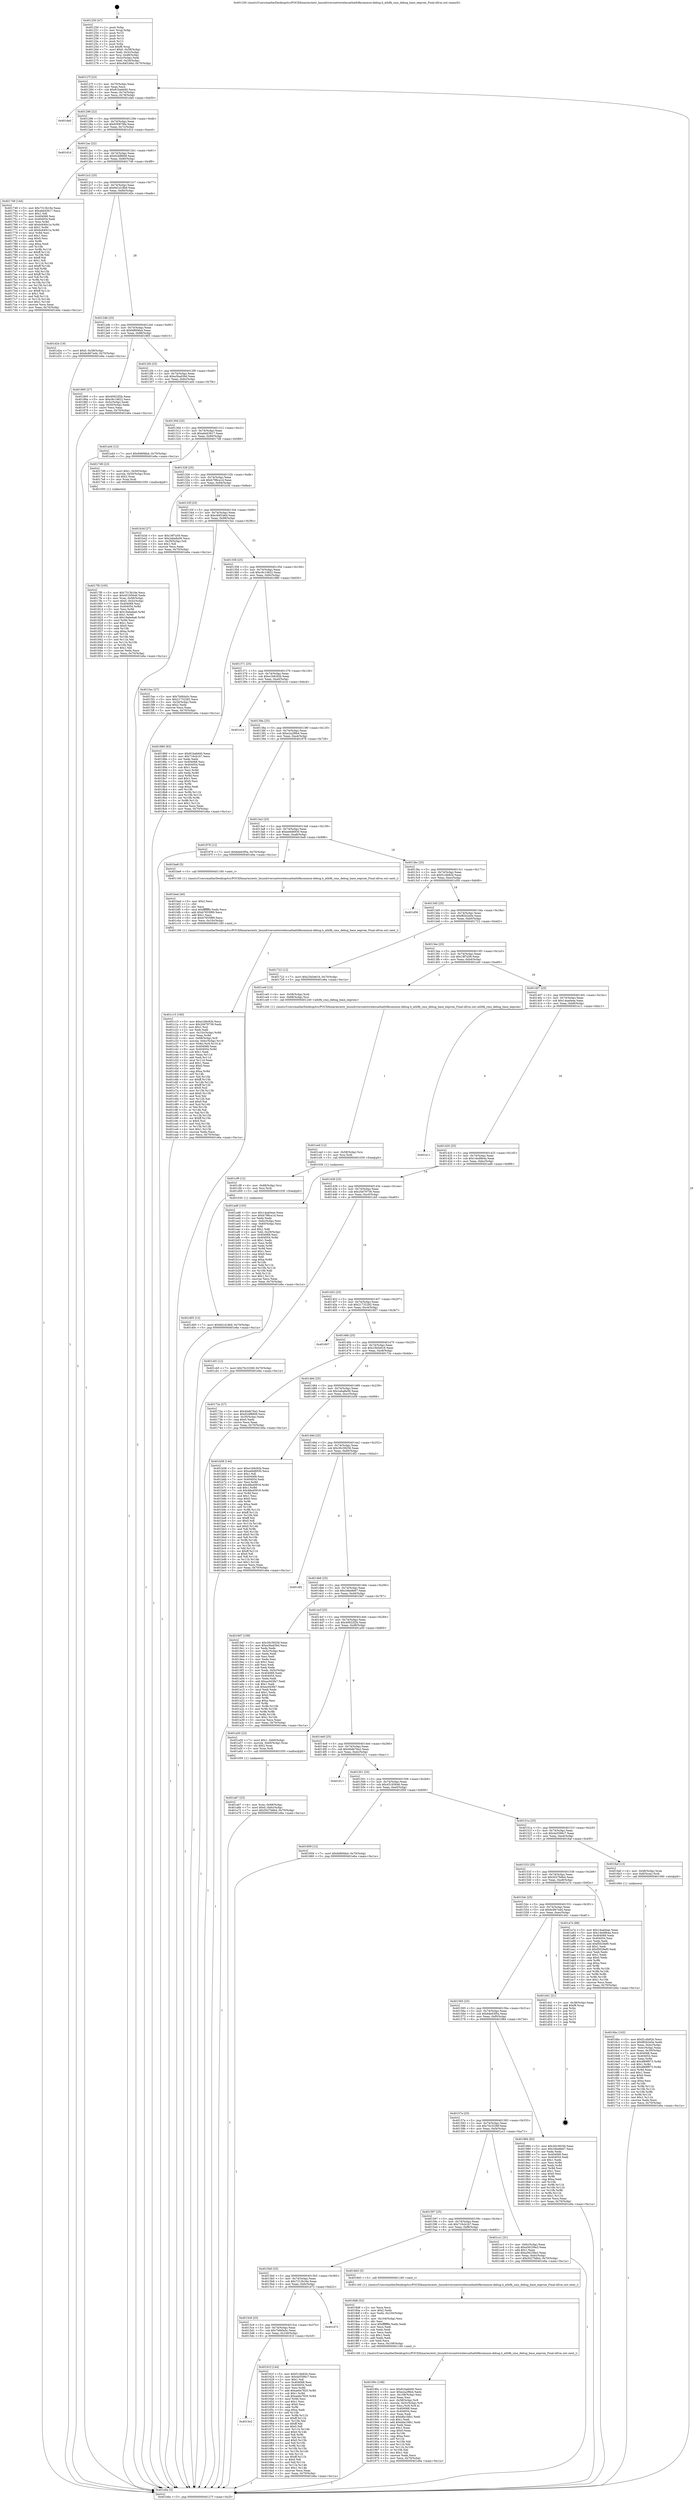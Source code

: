 digraph "0x401250" {
  label = "0x401250 (/mnt/c/Users/mathe/Desktop/tcc/POCII/binaries/extr_linuxdriversnetwirelessathath9kcommon-debug.h_ath9k_cmn_debug_base_eeprom_Final-ollvm.out::main(0))"
  labelloc = "t"
  node[shape=record]

  Entry [label="",width=0.3,height=0.3,shape=circle,fillcolor=black,style=filled]
  "0x40127f" [label="{
     0x40127f [23]\l
     | [instrs]\l
     &nbsp;&nbsp;0x40127f \<+3\>: mov -0x70(%rbp),%eax\l
     &nbsp;&nbsp;0x401282 \<+2\>: mov %eax,%ecx\l
     &nbsp;&nbsp;0x401284 \<+6\>: sub $0x81ba6d40,%ecx\l
     &nbsp;&nbsp;0x40128a \<+3\>: mov %eax,-0x74(%rbp)\l
     &nbsp;&nbsp;0x40128d \<+3\>: mov %ecx,-0x78(%rbp)\l
     &nbsp;&nbsp;0x401290 \<+6\>: je 0000000000401da0 \<main+0xb50\>\l
  }"]
  "0x401da0" [label="{
     0x401da0\l
  }", style=dashed]
  "0x401296" [label="{
     0x401296 [22]\l
     | [instrs]\l
     &nbsp;&nbsp;0x401296 \<+5\>: jmp 000000000040129b \<main+0x4b\>\l
     &nbsp;&nbsp;0x40129b \<+3\>: mov -0x74(%rbp),%eax\l
     &nbsp;&nbsp;0x40129e \<+5\>: sub $0x830876fe,%eax\l
     &nbsp;&nbsp;0x4012a3 \<+3\>: mov %eax,-0x7c(%rbp)\l
     &nbsp;&nbsp;0x4012a6 \<+6\>: je 0000000000401d1d \<main+0xacd\>\l
  }"]
  Exit [label="",width=0.3,height=0.3,shape=circle,fillcolor=black,style=filled,peripheries=2]
  "0x401d1d" [label="{
     0x401d1d\l
  }", style=dashed]
  "0x4012ac" [label="{
     0x4012ac [22]\l
     | [instrs]\l
     &nbsp;&nbsp;0x4012ac \<+5\>: jmp 00000000004012b1 \<main+0x61\>\l
     &nbsp;&nbsp;0x4012b1 \<+3\>: mov -0x74(%rbp),%eax\l
     &nbsp;&nbsp;0x4012b4 \<+5\>: sub $0x924f8808,%eax\l
     &nbsp;&nbsp;0x4012b9 \<+3\>: mov %eax,-0x80(%rbp)\l
     &nbsp;&nbsp;0x4012bc \<+6\>: je 0000000000401749 \<main+0x4f9\>\l
  }"]
  "0x401d05" [label="{
     0x401d05 [12]\l
     | [instrs]\l
     &nbsp;&nbsp;0x401d05 \<+7\>: movl $0x9d1d18b9,-0x70(%rbp)\l
     &nbsp;&nbsp;0x401d0c \<+5\>: jmp 0000000000401e6a \<main+0xc1a\>\l
  }"]
  "0x401749" [label="{
     0x401749 [144]\l
     | [instrs]\l
     &nbsp;&nbsp;0x401749 \<+5\>: mov $0x7313b16e,%eax\l
     &nbsp;&nbsp;0x40174e \<+5\>: mov $0xabd43617,%ecx\l
     &nbsp;&nbsp;0x401753 \<+2\>: mov $0x1,%dl\l
     &nbsp;&nbsp;0x401755 \<+7\>: mov 0x404068,%esi\l
     &nbsp;&nbsp;0x40175c \<+7\>: mov 0x404054,%edi\l
     &nbsp;&nbsp;0x401763 \<+3\>: mov %esi,%r8d\l
     &nbsp;&nbsp;0x401766 \<+7\>: add $0xbc640c1a,%r8d\l
     &nbsp;&nbsp;0x40176d \<+4\>: sub $0x1,%r8d\l
     &nbsp;&nbsp;0x401771 \<+7\>: sub $0xbc640c1a,%r8d\l
     &nbsp;&nbsp;0x401778 \<+4\>: imul %r8d,%esi\l
     &nbsp;&nbsp;0x40177c \<+3\>: and $0x1,%esi\l
     &nbsp;&nbsp;0x40177f \<+3\>: cmp $0x0,%esi\l
     &nbsp;&nbsp;0x401782 \<+4\>: sete %r9b\l
     &nbsp;&nbsp;0x401786 \<+3\>: cmp $0xa,%edi\l
     &nbsp;&nbsp;0x401789 \<+4\>: setl %r10b\l
     &nbsp;&nbsp;0x40178d \<+3\>: mov %r9b,%r11b\l
     &nbsp;&nbsp;0x401790 \<+4\>: xor $0xff,%r11b\l
     &nbsp;&nbsp;0x401794 \<+3\>: mov %r10b,%bl\l
     &nbsp;&nbsp;0x401797 \<+3\>: xor $0xff,%bl\l
     &nbsp;&nbsp;0x40179a \<+3\>: xor $0x1,%dl\l
     &nbsp;&nbsp;0x40179d \<+3\>: mov %r11b,%r14b\l
     &nbsp;&nbsp;0x4017a0 \<+4\>: and $0xff,%r14b\l
     &nbsp;&nbsp;0x4017a4 \<+3\>: and %dl,%r9b\l
     &nbsp;&nbsp;0x4017a7 \<+3\>: mov %bl,%r15b\l
     &nbsp;&nbsp;0x4017aa \<+4\>: and $0xff,%r15b\l
     &nbsp;&nbsp;0x4017ae \<+3\>: and %dl,%r10b\l
     &nbsp;&nbsp;0x4017b1 \<+3\>: or %r9b,%r14b\l
     &nbsp;&nbsp;0x4017b4 \<+3\>: or %r10b,%r15b\l
     &nbsp;&nbsp;0x4017b7 \<+3\>: xor %r15b,%r14b\l
     &nbsp;&nbsp;0x4017ba \<+3\>: or %bl,%r11b\l
     &nbsp;&nbsp;0x4017bd \<+4\>: xor $0xff,%r11b\l
     &nbsp;&nbsp;0x4017c1 \<+3\>: or $0x1,%dl\l
     &nbsp;&nbsp;0x4017c4 \<+3\>: and %dl,%r11b\l
     &nbsp;&nbsp;0x4017c7 \<+3\>: or %r11b,%r14b\l
     &nbsp;&nbsp;0x4017ca \<+4\>: test $0x1,%r14b\l
     &nbsp;&nbsp;0x4017ce \<+3\>: cmovne %ecx,%eax\l
     &nbsp;&nbsp;0x4017d1 \<+3\>: mov %eax,-0x70(%rbp)\l
     &nbsp;&nbsp;0x4017d4 \<+5\>: jmp 0000000000401e6a \<main+0xc1a\>\l
  }"]
  "0x4012c2" [label="{
     0x4012c2 [25]\l
     | [instrs]\l
     &nbsp;&nbsp;0x4012c2 \<+5\>: jmp 00000000004012c7 \<main+0x77\>\l
     &nbsp;&nbsp;0x4012c7 \<+3\>: mov -0x74(%rbp),%eax\l
     &nbsp;&nbsp;0x4012ca \<+5\>: sub $0x9d1d18b9,%eax\l
     &nbsp;&nbsp;0x4012cf \<+6\>: mov %eax,-0x84(%rbp)\l
     &nbsp;&nbsp;0x4012d5 \<+6\>: je 0000000000401d2e \<main+0xade\>\l
  }"]
  "0x401cf9" [label="{
     0x401cf9 [12]\l
     | [instrs]\l
     &nbsp;&nbsp;0x401cf9 \<+4\>: mov -0x68(%rbp),%rsi\l
     &nbsp;&nbsp;0x401cfd \<+3\>: mov %rsi,%rdi\l
     &nbsp;&nbsp;0x401d00 \<+5\>: call 0000000000401030 \<free@plt\>\l
     | [calls]\l
     &nbsp;&nbsp;0x401030 \{1\} (unknown)\l
  }"]
  "0x401d2e" [label="{
     0x401d2e [19]\l
     | [instrs]\l
     &nbsp;&nbsp;0x401d2e \<+7\>: movl $0x0,-0x38(%rbp)\l
     &nbsp;&nbsp;0x401d35 \<+7\>: movl $0x6c867ed4,-0x70(%rbp)\l
     &nbsp;&nbsp;0x401d3c \<+5\>: jmp 0000000000401e6a \<main+0xc1a\>\l
  }"]
  "0x4012db" [label="{
     0x4012db [25]\l
     | [instrs]\l
     &nbsp;&nbsp;0x4012db \<+5\>: jmp 00000000004012e0 \<main+0x90\>\l
     &nbsp;&nbsp;0x4012e0 \<+3\>: mov -0x74(%rbp),%eax\l
     &nbsp;&nbsp;0x4012e3 \<+5\>: sub $0x9d6f4fa4,%eax\l
     &nbsp;&nbsp;0x4012e8 \<+6\>: mov %eax,-0x88(%rbp)\l
     &nbsp;&nbsp;0x4012ee \<+6\>: je 0000000000401865 \<main+0x615\>\l
  }"]
  "0x401ced" [label="{
     0x401ced [12]\l
     | [instrs]\l
     &nbsp;&nbsp;0x401ced \<+4\>: mov -0x58(%rbp),%rsi\l
     &nbsp;&nbsp;0x401cf1 \<+3\>: mov %rsi,%rdi\l
     &nbsp;&nbsp;0x401cf4 \<+5\>: call 0000000000401030 \<free@plt\>\l
     | [calls]\l
     &nbsp;&nbsp;0x401030 \{1\} (unknown)\l
  }"]
  "0x401865" [label="{
     0x401865 [27]\l
     | [instrs]\l
     &nbsp;&nbsp;0x401865 \<+5\>: mov $0x40922f2b,%eax\l
     &nbsp;&nbsp;0x40186a \<+5\>: mov $0xc9c14822,%ecx\l
     &nbsp;&nbsp;0x40186f \<+3\>: mov -0x5c(%rbp),%edx\l
     &nbsp;&nbsp;0x401872 \<+3\>: cmp -0x50(%rbp),%edx\l
     &nbsp;&nbsp;0x401875 \<+3\>: cmovl %ecx,%eax\l
     &nbsp;&nbsp;0x401878 \<+3\>: mov %eax,-0x70(%rbp)\l
     &nbsp;&nbsp;0x40187b \<+5\>: jmp 0000000000401e6a \<main+0xc1a\>\l
  }"]
  "0x4012f4" [label="{
     0x4012f4 [25]\l
     | [instrs]\l
     &nbsp;&nbsp;0x4012f4 \<+5\>: jmp 00000000004012f9 \<main+0xa9\>\l
     &nbsp;&nbsp;0x4012f9 \<+3\>: mov -0x74(%rbp),%eax\l
     &nbsp;&nbsp;0x4012fc \<+5\>: sub $0xa3bad36d,%eax\l
     &nbsp;&nbsp;0x401301 \<+6\>: mov %eax,-0x8c(%rbp)\l
     &nbsp;&nbsp;0x401307 \<+6\>: je 0000000000401a44 \<main+0x7f4\>\l
  }"]
  "0x401c15" [label="{
     0x401c15 [160]\l
     | [instrs]\l
     &nbsp;&nbsp;0x401c15 \<+5\>: mov $0xe1b9c92b,%ecx\l
     &nbsp;&nbsp;0x401c1a \<+5\>: mov $0x20d79736,%edx\l
     &nbsp;&nbsp;0x401c1f \<+3\>: mov $0x1,%sil\l
     &nbsp;&nbsp;0x401c22 \<+2\>: xor %edi,%edi\l
     &nbsp;&nbsp;0x401c24 \<+7\>: mov -0x10c(%rbp),%r8d\l
     &nbsp;&nbsp;0x401c2b \<+4\>: imul %eax,%r8d\l
     &nbsp;&nbsp;0x401c2f \<+4\>: mov -0x68(%rbp),%r9\l
     &nbsp;&nbsp;0x401c33 \<+4\>: movslq -0x6c(%rbp),%r10\l
     &nbsp;&nbsp;0x401c37 \<+4\>: mov %r8d,(%r9,%r10,4)\l
     &nbsp;&nbsp;0x401c3b \<+7\>: mov 0x404068,%eax\l
     &nbsp;&nbsp;0x401c42 \<+8\>: mov 0x404054,%r8d\l
     &nbsp;&nbsp;0x401c4a \<+3\>: sub $0x1,%edi\l
     &nbsp;&nbsp;0x401c4d \<+3\>: mov %eax,%r11d\l
     &nbsp;&nbsp;0x401c50 \<+3\>: add %edi,%r11d\l
     &nbsp;&nbsp;0x401c53 \<+4\>: imul %r11d,%eax\l
     &nbsp;&nbsp;0x401c57 \<+3\>: and $0x1,%eax\l
     &nbsp;&nbsp;0x401c5a \<+3\>: cmp $0x0,%eax\l
     &nbsp;&nbsp;0x401c5d \<+3\>: sete %bl\l
     &nbsp;&nbsp;0x401c60 \<+4\>: cmp $0xa,%r8d\l
     &nbsp;&nbsp;0x401c64 \<+4\>: setl %r14b\l
     &nbsp;&nbsp;0x401c68 \<+3\>: mov %bl,%r15b\l
     &nbsp;&nbsp;0x401c6b \<+4\>: xor $0xff,%r15b\l
     &nbsp;&nbsp;0x401c6f \<+3\>: mov %r14b,%r12b\l
     &nbsp;&nbsp;0x401c72 \<+4\>: xor $0xff,%r12b\l
     &nbsp;&nbsp;0x401c76 \<+4\>: xor $0x0,%sil\l
     &nbsp;&nbsp;0x401c7a \<+3\>: mov %r15b,%r13b\l
     &nbsp;&nbsp;0x401c7d \<+4\>: and $0x0,%r13b\l
     &nbsp;&nbsp;0x401c81 \<+3\>: and %sil,%bl\l
     &nbsp;&nbsp;0x401c84 \<+3\>: mov %r12b,%al\l
     &nbsp;&nbsp;0x401c87 \<+2\>: and $0x0,%al\l
     &nbsp;&nbsp;0x401c89 \<+3\>: and %sil,%r14b\l
     &nbsp;&nbsp;0x401c8c \<+3\>: or %bl,%r13b\l
     &nbsp;&nbsp;0x401c8f \<+3\>: or %r14b,%al\l
     &nbsp;&nbsp;0x401c92 \<+3\>: xor %al,%r13b\l
     &nbsp;&nbsp;0x401c95 \<+3\>: or %r12b,%r15b\l
     &nbsp;&nbsp;0x401c98 \<+4\>: xor $0xff,%r15b\l
     &nbsp;&nbsp;0x401c9c \<+4\>: or $0x0,%sil\l
     &nbsp;&nbsp;0x401ca0 \<+3\>: and %sil,%r15b\l
     &nbsp;&nbsp;0x401ca3 \<+3\>: or %r15b,%r13b\l
     &nbsp;&nbsp;0x401ca6 \<+4\>: test $0x1,%r13b\l
     &nbsp;&nbsp;0x401caa \<+3\>: cmovne %edx,%ecx\l
     &nbsp;&nbsp;0x401cad \<+3\>: mov %ecx,-0x70(%rbp)\l
     &nbsp;&nbsp;0x401cb0 \<+5\>: jmp 0000000000401e6a \<main+0xc1a\>\l
  }"]
  "0x401a44" [label="{
     0x401a44 [12]\l
     | [instrs]\l
     &nbsp;&nbsp;0x401a44 \<+7\>: movl $0x9d6f4fa4,-0x70(%rbp)\l
     &nbsp;&nbsp;0x401a4b \<+5\>: jmp 0000000000401e6a \<main+0xc1a\>\l
  }"]
  "0x40130d" [label="{
     0x40130d [25]\l
     | [instrs]\l
     &nbsp;&nbsp;0x40130d \<+5\>: jmp 0000000000401312 \<main+0xc2\>\l
     &nbsp;&nbsp;0x401312 \<+3\>: mov -0x74(%rbp),%eax\l
     &nbsp;&nbsp;0x401315 \<+5\>: sub $0xabd43617,%eax\l
     &nbsp;&nbsp;0x40131a \<+6\>: mov %eax,-0x90(%rbp)\l
     &nbsp;&nbsp;0x401320 \<+6\>: je 00000000004017d9 \<main+0x589\>\l
  }"]
  "0x401bed" [label="{
     0x401bed [40]\l
     | [instrs]\l
     &nbsp;&nbsp;0x401bed \<+5\>: mov $0x2,%ecx\l
     &nbsp;&nbsp;0x401bf2 \<+1\>: cltd\l
     &nbsp;&nbsp;0x401bf3 \<+2\>: idiv %ecx\l
     &nbsp;&nbsp;0x401bf5 \<+6\>: imul $0xfffffffe,%edx,%ecx\l
     &nbsp;&nbsp;0x401bfb \<+6\>: add $0xb7655f89,%ecx\l
     &nbsp;&nbsp;0x401c01 \<+3\>: add $0x1,%ecx\l
     &nbsp;&nbsp;0x401c04 \<+6\>: sub $0xb7655f89,%ecx\l
     &nbsp;&nbsp;0x401c0a \<+6\>: mov %ecx,-0x10c(%rbp)\l
     &nbsp;&nbsp;0x401c10 \<+5\>: call 0000000000401160 \<next_i\>\l
     | [calls]\l
     &nbsp;&nbsp;0x401160 \{1\} (/mnt/c/Users/mathe/Desktop/tcc/POCII/binaries/extr_linuxdriversnetwirelessathath9kcommon-debug.h_ath9k_cmn_debug_base_eeprom_Final-ollvm.out::next_i)\l
  }"]
  "0x4017d9" [label="{
     0x4017d9 [23]\l
     | [instrs]\l
     &nbsp;&nbsp;0x4017d9 \<+7\>: movl $0x1,-0x50(%rbp)\l
     &nbsp;&nbsp;0x4017e0 \<+4\>: movslq -0x50(%rbp),%rax\l
     &nbsp;&nbsp;0x4017e4 \<+4\>: shl $0x2,%rax\l
     &nbsp;&nbsp;0x4017e8 \<+3\>: mov %rax,%rdi\l
     &nbsp;&nbsp;0x4017eb \<+5\>: call 0000000000401050 \<malloc@plt\>\l
     | [calls]\l
     &nbsp;&nbsp;0x401050 \{1\} (unknown)\l
  }"]
  "0x401326" [label="{
     0x401326 [25]\l
     | [instrs]\l
     &nbsp;&nbsp;0x401326 \<+5\>: jmp 000000000040132b \<main+0xdb\>\l
     &nbsp;&nbsp;0x40132b \<+3\>: mov -0x74(%rbp),%eax\l
     &nbsp;&nbsp;0x40132e \<+5\>: sub $0xb798ca1d,%eax\l
     &nbsp;&nbsp;0x401333 \<+6\>: mov %eax,-0x94(%rbp)\l
     &nbsp;&nbsp;0x401339 \<+6\>: je 0000000000401b3d \<main+0x8ed\>\l
  }"]
  "0x401a67" [label="{
     0x401a67 [23]\l
     | [instrs]\l
     &nbsp;&nbsp;0x401a67 \<+4\>: mov %rax,-0x68(%rbp)\l
     &nbsp;&nbsp;0x401a6b \<+7\>: movl $0x0,-0x6c(%rbp)\l
     &nbsp;&nbsp;0x401a72 \<+7\>: movl $0x5027b6b4,-0x70(%rbp)\l
     &nbsp;&nbsp;0x401a79 \<+5\>: jmp 0000000000401e6a \<main+0xc1a\>\l
  }"]
  "0x401b3d" [label="{
     0x401b3d [27]\l
     | [instrs]\l
     &nbsp;&nbsp;0x401b3d \<+5\>: mov $0x18f7a59,%eax\l
     &nbsp;&nbsp;0x401b42 \<+5\>: mov $0x2aba8a56,%ecx\l
     &nbsp;&nbsp;0x401b47 \<+3\>: mov -0x29(%rbp),%dl\l
     &nbsp;&nbsp;0x401b4a \<+3\>: test $0x1,%dl\l
     &nbsp;&nbsp;0x401b4d \<+3\>: cmovne %ecx,%eax\l
     &nbsp;&nbsp;0x401b50 \<+3\>: mov %eax,-0x70(%rbp)\l
     &nbsp;&nbsp;0x401b53 \<+5\>: jmp 0000000000401e6a \<main+0xc1a\>\l
  }"]
  "0x40133f" [label="{
     0x40133f [25]\l
     | [instrs]\l
     &nbsp;&nbsp;0x40133f \<+5\>: jmp 0000000000401344 \<main+0xf4\>\l
     &nbsp;&nbsp;0x401344 \<+3\>: mov -0x74(%rbp),%eax\l
     &nbsp;&nbsp;0x401347 \<+5\>: sub $0xc84f1b6d,%eax\l
     &nbsp;&nbsp;0x40134c \<+6\>: mov %eax,-0x98(%rbp)\l
     &nbsp;&nbsp;0x401352 \<+6\>: je 00000000004015ec \<main+0x39c\>\l
  }"]
  "0x40190c" [label="{
     0x40190c [108]\l
     | [instrs]\l
     &nbsp;&nbsp;0x40190c \<+5\>: mov $0x81ba6d40,%ecx\l
     &nbsp;&nbsp;0x401911 \<+5\>: mov $0xe2a2f6b4,%edx\l
     &nbsp;&nbsp;0x401916 \<+6\>: mov -0x108(%rbp),%esi\l
     &nbsp;&nbsp;0x40191c \<+3\>: imul %eax,%esi\l
     &nbsp;&nbsp;0x40191f \<+4\>: mov -0x58(%rbp),%r8\l
     &nbsp;&nbsp;0x401923 \<+4\>: movslq -0x5c(%rbp),%r9\l
     &nbsp;&nbsp;0x401927 \<+4\>: mov %esi,(%r8,%r9,4)\l
     &nbsp;&nbsp;0x40192b \<+7\>: mov 0x404068,%eax\l
     &nbsp;&nbsp;0x401932 \<+7\>: mov 0x404054,%esi\l
     &nbsp;&nbsp;0x401939 \<+2\>: mov %eax,%edi\l
     &nbsp;&nbsp;0x40193b \<+6\>: sub $0xb8a1fdb1,%edi\l
     &nbsp;&nbsp;0x401941 \<+3\>: sub $0x1,%edi\l
     &nbsp;&nbsp;0x401944 \<+6\>: add $0xb8a1fdb1,%edi\l
     &nbsp;&nbsp;0x40194a \<+3\>: imul %edi,%eax\l
     &nbsp;&nbsp;0x40194d \<+3\>: and $0x1,%eax\l
     &nbsp;&nbsp;0x401950 \<+3\>: cmp $0x0,%eax\l
     &nbsp;&nbsp;0x401953 \<+4\>: sete %r10b\l
     &nbsp;&nbsp;0x401957 \<+3\>: cmp $0xa,%esi\l
     &nbsp;&nbsp;0x40195a \<+4\>: setl %r11b\l
     &nbsp;&nbsp;0x40195e \<+3\>: mov %r10b,%bl\l
     &nbsp;&nbsp;0x401961 \<+3\>: and %r11b,%bl\l
     &nbsp;&nbsp;0x401964 \<+3\>: xor %r11b,%r10b\l
     &nbsp;&nbsp;0x401967 \<+3\>: or %r10b,%bl\l
     &nbsp;&nbsp;0x40196a \<+3\>: test $0x1,%bl\l
     &nbsp;&nbsp;0x40196d \<+3\>: cmovne %edx,%ecx\l
     &nbsp;&nbsp;0x401970 \<+3\>: mov %ecx,-0x70(%rbp)\l
     &nbsp;&nbsp;0x401973 \<+5\>: jmp 0000000000401e6a \<main+0xc1a\>\l
  }"]
  "0x4015ec" [label="{
     0x4015ec [27]\l
     | [instrs]\l
     &nbsp;&nbsp;0x4015ec \<+5\>: mov $0x7bf40a5c,%eax\l
     &nbsp;&nbsp;0x4015f1 \<+5\>: mov $0x21732282,%ecx\l
     &nbsp;&nbsp;0x4015f6 \<+3\>: mov -0x34(%rbp),%edx\l
     &nbsp;&nbsp;0x4015f9 \<+3\>: cmp $0x2,%edx\l
     &nbsp;&nbsp;0x4015fc \<+3\>: cmovne %ecx,%eax\l
     &nbsp;&nbsp;0x4015ff \<+3\>: mov %eax,-0x70(%rbp)\l
     &nbsp;&nbsp;0x401602 \<+5\>: jmp 0000000000401e6a \<main+0xc1a\>\l
  }"]
  "0x401358" [label="{
     0x401358 [25]\l
     | [instrs]\l
     &nbsp;&nbsp;0x401358 \<+5\>: jmp 000000000040135d \<main+0x10d\>\l
     &nbsp;&nbsp;0x40135d \<+3\>: mov -0x74(%rbp),%eax\l
     &nbsp;&nbsp;0x401360 \<+5\>: sub $0xc9c14822,%eax\l
     &nbsp;&nbsp;0x401365 \<+6\>: mov %eax,-0x9c(%rbp)\l
     &nbsp;&nbsp;0x40136b \<+6\>: je 0000000000401880 \<main+0x630\>\l
  }"]
  "0x401e6a" [label="{
     0x401e6a [5]\l
     | [instrs]\l
     &nbsp;&nbsp;0x401e6a \<+5\>: jmp 000000000040127f \<main+0x2f\>\l
  }"]
  "0x401250" [label="{
     0x401250 [47]\l
     | [instrs]\l
     &nbsp;&nbsp;0x401250 \<+1\>: push %rbp\l
     &nbsp;&nbsp;0x401251 \<+3\>: mov %rsp,%rbp\l
     &nbsp;&nbsp;0x401254 \<+2\>: push %r15\l
     &nbsp;&nbsp;0x401256 \<+2\>: push %r14\l
     &nbsp;&nbsp;0x401258 \<+2\>: push %r13\l
     &nbsp;&nbsp;0x40125a \<+2\>: push %r12\l
     &nbsp;&nbsp;0x40125c \<+1\>: push %rbx\l
     &nbsp;&nbsp;0x40125d \<+7\>: sub $0xf8,%rsp\l
     &nbsp;&nbsp;0x401264 \<+7\>: movl $0x0,-0x38(%rbp)\l
     &nbsp;&nbsp;0x40126b \<+3\>: mov %edi,-0x3c(%rbp)\l
     &nbsp;&nbsp;0x40126e \<+4\>: mov %rsi,-0x48(%rbp)\l
     &nbsp;&nbsp;0x401272 \<+3\>: mov -0x3c(%rbp),%edi\l
     &nbsp;&nbsp;0x401275 \<+3\>: mov %edi,-0x34(%rbp)\l
     &nbsp;&nbsp;0x401278 \<+7\>: movl $0xc84f1b6d,-0x70(%rbp)\l
  }"]
  "0x4018d8" [label="{
     0x4018d8 [52]\l
     | [instrs]\l
     &nbsp;&nbsp;0x4018d8 \<+2\>: xor %ecx,%ecx\l
     &nbsp;&nbsp;0x4018da \<+5\>: mov $0x2,%edx\l
     &nbsp;&nbsp;0x4018df \<+6\>: mov %edx,-0x104(%rbp)\l
     &nbsp;&nbsp;0x4018e5 \<+1\>: cltd\l
     &nbsp;&nbsp;0x4018e6 \<+6\>: mov -0x104(%rbp),%esi\l
     &nbsp;&nbsp;0x4018ec \<+2\>: idiv %esi\l
     &nbsp;&nbsp;0x4018ee \<+6\>: imul $0xfffffffe,%edx,%edx\l
     &nbsp;&nbsp;0x4018f4 \<+2\>: mov %ecx,%edi\l
     &nbsp;&nbsp;0x4018f6 \<+2\>: sub %edx,%edi\l
     &nbsp;&nbsp;0x4018f8 \<+2\>: mov %ecx,%edx\l
     &nbsp;&nbsp;0x4018fa \<+3\>: sub $0x1,%edx\l
     &nbsp;&nbsp;0x4018fd \<+2\>: add %edx,%edi\l
     &nbsp;&nbsp;0x4018ff \<+2\>: sub %edi,%ecx\l
     &nbsp;&nbsp;0x401901 \<+6\>: mov %ecx,-0x108(%rbp)\l
     &nbsp;&nbsp;0x401907 \<+5\>: call 0000000000401160 \<next_i\>\l
     | [calls]\l
     &nbsp;&nbsp;0x401160 \{1\} (/mnt/c/Users/mathe/Desktop/tcc/POCII/binaries/extr_linuxdriversnetwirelessathath9kcommon-debug.h_ath9k_cmn_debug_base_eeprom_Final-ollvm.out::next_i)\l
  }"]
  "0x401880" [label="{
     0x401880 [83]\l
     | [instrs]\l
     &nbsp;&nbsp;0x401880 \<+5\>: mov $0x81ba6d40,%eax\l
     &nbsp;&nbsp;0x401885 \<+5\>: mov $0x716cb1b7,%ecx\l
     &nbsp;&nbsp;0x40188a \<+2\>: xor %edx,%edx\l
     &nbsp;&nbsp;0x40188c \<+7\>: mov 0x404068,%esi\l
     &nbsp;&nbsp;0x401893 \<+7\>: mov 0x404054,%edi\l
     &nbsp;&nbsp;0x40189a \<+3\>: sub $0x1,%edx\l
     &nbsp;&nbsp;0x40189d \<+3\>: mov %esi,%r8d\l
     &nbsp;&nbsp;0x4018a0 \<+3\>: add %edx,%r8d\l
     &nbsp;&nbsp;0x4018a3 \<+4\>: imul %r8d,%esi\l
     &nbsp;&nbsp;0x4018a7 \<+3\>: and $0x1,%esi\l
     &nbsp;&nbsp;0x4018aa \<+3\>: cmp $0x0,%esi\l
     &nbsp;&nbsp;0x4018ad \<+4\>: sete %r9b\l
     &nbsp;&nbsp;0x4018b1 \<+3\>: cmp $0xa,%edi\l
     &nbsp;&nbsp;0x4018b4 \<+4\>: setl %r10b\l
     &nbsp;&nbsp;0x4018b8 \<+3\>: mov %r9b,%r11b\l
     &nbsp;&nbsp;0x4018bb \<+3\>: and %r10b,%r11b\l
     &nbsp;&nbsp;0x4018be \<+3\>: xor %r10b,%r9b\l
     &nbsp;&nbsp;0x4018c1 \<+3\>: or %r9b,%r11b\l
     &nbsp;&nbsp;0x4018c4 \<+4\>: test $0x1,%r11b\l
     &nbsp;&nbsp;0x4018c8 \<+3\>: cmovne %ecx,%eax\l
     &nbsp;&nbsp;0x4018cb \<+3\>: mov %eax,-0x70(%rbp)\l
     &nbsp;&nbsp;0x4018ce \<+5\>: jmp 0000000000401e6a \<main+0xc1a\>\l
  }"]
  "0x401371" [label="{
     0x401371 [25]\l
     | [instrs]\l
     &nbsp;&nbsp;0x401371 \<+5\>: jmp 0000000000401376 \<main+0x126\>\l
     &nbsp;&nbsp;0x401376 \<+3\>: mov -0x74(%rbp),%eax\l
     &nbsp;&nbsp;0x401379 \<+5\>: sub $0xe1b9c92b,%eax\l
     &nbsp;&nbsp;0x40137e \<+6\>: mov %eax,-0xa0(%rbp)\l
     &nbsp;&nbsp;0x401384 \<+6\>: je 0000000000401e1d \<main+0xbcd\>\l
  }"]
  "0x4017f0" [label="{
     0x4017f0 [105]\l
     | [instrs]\l
     &nbsp;&nbsp;0x4017f0 \<+5\>: mov $0x7313b16e,%ecx\l
     &nbsp;&nbsp;0x4017f5 \<+5\>: mov $0x45165646,%edx\l
     &nbsp;&nbsp;0x4017fa \<+4\>: mov %rax,-0x58(%rbp)\l
     &nbsp;&nbsp;0x4017fe \<+7\>: movl $0x0,-0x5c(%rbp)\l
     &nbsp;&nbsp;0x401805 \<+7\>: mov 0x404068,%esi\l
     &nbsp;&nbsp;0x40180c \<+8\>: mov 0x404054,%r8d\l
     &nbsp;&nbsp;0x401814 \<+3\>: mov %esi,%r9d\l
     &nbsp;&nbsp;0x401817 \<+7\>: add $0x19abeba6,%r9d\l
     &nbsp;&nbsp;0x40181e \<+4\>: sub $0x1,%r9d\l
     &nbsp;&nbsp;0x401822 \<+7\>: sub $0x19abeba6,%r9d\l
     &nbsp;&nbsp;0x401829 \<+4\>: imul %r9d,%esi\l
     &nbsp;&nbsp;0x40182d \<+3\>: and $0x1,%esi\l
     &nbsp;&nbsp;0x401830 \<+3\>: cmp $0x0,%esi\l
     &nbsp;&nbsp;0x401833 \<+4\>: sete %r10b\l
     &nbsp;&nbsp;0x401837 \<+4\>: cmp $0xa,%r8d\l
     &nbsp;&nbsp;0x40183b \<+4\>: setl %r11b\l
     &nbsp;&nbsp;0x40183f \<+3\>: mov %r10b,%bl\l
     &nbsp;&nbsp;0x401842 \<+3\>: and %r11b,%bl\l
     &nbsp;&nbsp;0x401845 \<+3\>: xor %r11b,%r10b\l
     &nbsp;&nbsp;0x401848 \<+3\>: or %r10b,%bl\l
     &nbsp;&nbsp;0x40184b \<+3\>: test $0x1,%bl\l
     &nbsp;&nbsp;0x40184e \<+3\>: cmovne %edx,%ecx\l
     &nbsp;&nbsp;0x401851 \<+3\>: mov %ecx,-0x70(%rbp)\l
     &nbsp;&nbsp;0x401854 \<+5\>: jmp 0000000000401e6a \<main+0xc1a\>\l
  }"]
  "0x401e1d" [label="{
     0x401e1d\l
  }", style=dashed]
  "0x40138a" [label="{
     0x40138a [25]\l
     | [instrs]\l
     &nbsp;&nbsp;0x40138a \<+5\>: jmp 000000000040138f \<main+0x13f\>\l
     &nbsp;&nbsp;0x40138f \<+3\>: mov -0x74(%rbp),%eax\l
     &nbsp;&nbsp;0x401392 \<+5\>: sub $0xe2a2f6b4,%eax\l
     &nbsp;&nbsp;0x401397 \<+6\>: mov %eax,-0xa4(%rbp)\l
     &nbsp;&nbsp;0x40139d \<+6\>: je 0000000000401978 \<main+0x728\>\l
  }"]
  "0x4016bc" [label="{
     0x4016bc [102]\l
     | [instrs]\l
     &nbsp;&nbsp;0x4016bc \<+5\>: mov $0xf1c4b82b,%ecx\l
     &nbsp;&nbsp;0x4016c1 \<+5\>: mov $0xf82b2e0e,%edx\l
     &nbsp;&nbsp;0x4016c6 \<+3\>: mov %eax,-0x4c(%rbp)\l
     &nbsp;&nbsp;0x4016c9 \<+3\>: mov -0x4c(%rbp),%eax\l
     &nbsp;&nbsp;0x4016cc \<+3\>: mov %eax,-0x30(%rbp)\l
     &nbsp;&nbsp;0x4016cf \<+7\>: mov 0x404068,%eax\l
     &nbsp;&nbsp;0x4016d6 \<+7\>: mov 0x404054,%esi\l
     &nbsp;&nbsp;0x4016dd \<+3\>: mov %eax,%r8d\l
     &nbsp;&nbsp;0x4016e0 \<+7\>: add $0x4f69f973,%r8d\l
     &nbsp;&nbsp;0x4016e7 \<+4\>: sub $0x1,%r8d\l
     &nbsp;&nbsp;0x4016eb \<+7\>: sub $0x4f69f973,%r8d\l
     &nbsp;&nbsp;0x4016f2 \<+4\>: imul %r8d,%eax\l
     &nbsp;&nbsp;0x4016f6 \<+3\>: and $0x1,%eax\l
     &nbsp;&nbsp;0x4016f9 \<+3\>: cmp $0x0,%eax\l
     &nbsp;&nbsp;0x4016fc \<+4\>: sete %r9b\l
     &nbsp;&nbsp;0x401700 \<+3\>: cmp $0xa,%esi\l
     &nbsp;&nbsp;0x401703 \<+4\>: setl %r10b\l
     &nbsp;&nbsp;0x401707 \<+3\>: mov %r9b,%r11b\l
     &nbsp;&nbsp;0x40170a \<+3\>: and %r10b,%r11b\l
     &nbsp;&nbsp;0x40170d \<+3\>: xor %r10b,%r9b\l
     &nbsp;&nbsp;0x401710 \<+3\>: or %r9b,%r11b\l
     &nbsp;&nbsp;0x401713 \<+4\>: test $0x1,%r11b\l
     &nbsp;&nbsp;0x401717 \<+3\>: cmovne %edx,%ecx\l
     &nbsp;&nbsp;0x40171a \<+3\>: mov %ecx,-0x70(%rbp)\l
     &nbsp;&nbsp;0x40171d \<+5\>: jmp 0000000000401e6a \<main+0xc1a\>\l
  }"]
  "0x401978" [label="{
     0x401978 [12]\l
     | [instrs]\l
     &nbsp;&nbsp;0x401978 \<+7\>: movl $0x6de63f5a,-0x70(%rbp)\l
     &nbsp;&nbsp;0x40197f \<+5\>: jmp 0000000000401e6a \<main+0xc1a\>\l
  }"]
  "0x4013a3" [label="{
     0x4013a3 [25]\l
     | [instrs]\l
     &nbsp;&nbsp;0x4013a3 \<+5\>: jmp 00000000004013a8 \<main+0x158\>\l
     &nbsp;&nbsp;0x4013a8 \<+3\>: mov -0x74(%rbp),%eax\l
     &nbsp;&nbsp;0x4013ab \<+5\>: sub $0xee6d6930,%eax\l
     &nbsp;&nbsp;0x4013b0 \<+6\>: mov %eax,-0xa8(%rbp)\l
     &nbsp;&nbsp;0x4013b6 \<+6\>: je 0000000000401be8 \<main+0x998\>\l
  }"]
  "0x4015e2" [label="{
     0x4015e2\l
  }", style=dashed]
  "0x401be8" [label="{
     0x401be8 [5]\l
     | [instrs]\l
     &nbsp;&nbsp;0x401be8 \<+5\>: call 0000000000401160 \<next_i\>\l
     | [calls]\l
     &nbsp;&nbsp;0x401160 \{1\} (/mnt/c/Users/mathe/Desktop/tcc/POCII/binaries/extr_linuxdriversnetwirelessathath9kcommon-debug.h_ath9k_cmn_debug_base_eeprom_Final-ollvm.out::next_i)\l
  }"]
  "0x4013bc" [label="{
     0x4013bc [25]\l
     | [instrs]\l
     &nbsp;&nbsp;0x4013bc \<+5\>: jmp 00000000004013c1 \<main+0x171\>\l
     &nbsp;&nbsp;0x4013c1 \<+3\>: mov -0x74(%rbp),%eax\l
     &nbsp;&nbsp;0x4013c4 \<+5\>: sub $0xf1c4b82b,%eax\l
     &nbsp;&nbsp;0x4013c9 \<+6\>: mov %eax,-0xac(%rbp)\l
     &nbsp;&nbsp;0x4013cf \<+6\>: je 0000000000401d56 \<main+0xb06\>\l
  }"]
  "0x40161f" [label="{
     0x40161f [144]\l
     | [instrs]\l
     &nbsp;&nbsp;0x40161f \<+5\>: mov $0xf1c4b82b,%eax\l
     &nbsp;&nbsp;0x401624 \<+5\>: mov $0x4a5596c7,%ecx\l
     &nbsp;&nbsp;0x401629 \<+2\>: mov $0x1,%dl\l
     &nbsp;&nbsp;0x40162b \<+7\>: mov 0x404068,%esi\l
     &nbsp;&nbsp;0x401632 \<+7\>: mov 0x404054,%edi\l
     &nbsp;&nbsp;0x401639 \<+3\>: mov %esi,%r8d\l
     &nbsp;&nbsp;0x40163c \<+7\>: add $0xae6a7820,%r8d\l
     &nbsp;&nbsp;0x401643 \<+4\>: sub $0x1,%r8d\l
     &nbsp;&nbsp;0x401647 \<+7\>: sub $0xae6a7820,%r8d\l
     &nbsp;&nbsp;0x40164e \<+4\>: imul %r8d,%esi\l
     &nbsp;&nbsp;0x401652 \<+3\>: and $0x1,%esi\l
     &nbsp;&nbsp;0x401655 \<+3\>: cmp $0x0,%esi\l
     &nbsp;&nbsp;0x401658 \<+4\>: sete %r9b\l
     &nbsp;&nbsp;0x40165c \<+3\>: cmp $0xa,%edi\l
     &nbsp;&nbsp;0x40165f \<+4\>: setl %r10b\l
     &nbsp;&nbsp;0x401663 \<+3\>: mov %r9b,%r11b\l
     &nbsp;&nbsp;0x401666 \<+4\>: xor $0xff,%r11b\l
     &nbsp;&nbsp;0x40166a \<+3\>: mov %r10b,%bl\l
     &nbsp;&nbsp;0x40166d \<+3\>: xor $0xff,%bl\l
     &nbsp;&nbsp;0x401670 \<+3\>: xor $0x0,%dl\l
     &nbsp;&nbsp;0x401673 \<+3\>: mov %r11b,%r14b\l
     &nbsp;&nbsp;0x401676 \<+4\>: and $0x0,%r14b\l
     &nbsp;&nbsp;0x40167a \<+3\>: and %dl,%r9b\l
     &nbsp;&nbsp;0x40167d \<+3\>: mov %bl,%r15b\l
     &nbsp;&nbsp;0x401680 \<+4\>: and $0x0,%r15b\l
     &nbsp;&nbsp;0x401684 \<+3\>: and %dl,%r10b\l
     &nbsp;&nbsp;0x401687 \<+3\>: or %r9b,%r14b\l
     &nbsp;&nbsp;0x40168a \<+3\>: or %r10b,%r15b\l
     &nbsp;&nbsp;0x40168d \<+3\>: xor %r15b,%r14b\l
     &nbsp;&nbsp;0x401690 \<+3\>: or %bl,%r11b\l
     &nbsp;&nbsp;0x401693 \<+4\>: xor $0xff,%r11b\l
     &nbsp;&nbsp;0x401697 \<+3\>: or $0x0,%dl\l
     &nbsp;&nbsp;0x40169a \<+3\>: and %dl,%r11b\l
     &nbsp;&nbsp;0x40169d \<+3\>: or %r11b,%r14b\l
     &nbsp;&nbsp;0x4016a0 \<+4\>: test $0x1,%r14b\l
     &nbsp;&nbsp;0x4016a4 \<+3\>: cmovne %ecx,%eax\l
     &nbsp;&nbsp;0x4016a7 \<+3\>: mov %eax,-0x70(%rbp)\l
     &nbsp;&nbsp;0x4016aa \<+5\>: jmp 0000000000401e6a \<main+0xc1a\>\l
  }"]
  "0x401d56" [label="{
     0x401d56\l
  }", style=dashed]
  "0x4013d5" [label="{
     0x4013d5 [25]\l
     | [instrs]\l
     &nbsp;&nbsp;0x4013d5 \<+5\>: jmp 00000000004013da \<main+0x18a\>\l
     &nbsp;&nbsp;0x4013da \<+3\>: mov -0x74(%rbp),%eax\l
     &nbsp;&nbsp;0x4013dd \<+5\>: sub $0xf82b2e0e,%eax\l
     &nbsp;&nbsp;0x4013e2 \<+6\>: mov %eax,-0xb0(%rbp)\l
     &nbsp;&nbsp;0x4013e8 \<+6\>: je 0000000000401722 \<main+0x4d2\>\l
  }"]
  "0x4015c9" [label="{
     0x4015c9 [25]\l
     | [instrs]\l
     &nbsp;&nbsp;0x4015c9 \<+5\>: jmp 00000000004015ce \<main+0x37e\>\l
     &nbsp;&nbsp;0x4015ce \<+3\>: mov -0x74(%rbp),%eax\l
     &nbsp;&nbsp;0x4015d1 \<+5\>: sub $0x7bf40a5c,%eax\l
     &nbsp;&nbsp;0x4015d6 \<+6\>: mov %eax,-0x100(%rbp)\l
     &nbsp;&nbsp;0x4015dc \<+6\>: je 000000000040161f \<main+0x3cf\>\l
  }"]
  "0x401722" [label="{
     0x401722 [12]\l
     | [instrs]\l
     &nbsp;&nbsp;0x401722 \<+7\>: movl $0x23b5e616,-0x70(%rbp)\l
     &nbsp;&nbsp;0x401729 \<+5\>: jmp 0000000000401e6a \<main+0xc1a\>\l
  }"]
  "0x4013ee" [label="{
     0x4013ee [25]\l
     | [instrs]\l
     &nbsp;&nbsp;0x4013ee \<+5\>: jmp 00000000004013f3 \<main+0x1a3\>\l
     &nbsp;&nbsp;0x4013f3 \<+3\>: mov -0x74(%rbp),%eax\l
     &nbsp;&nbsp;0x4013f6 \<+5\>: sub $0x18f7a59,%eax\l
     &nbsp;&nbsp;0x4013fb \<+6\>: mov %eax,-0xb4(%rbp)\l
     &nbsp;&nbsp;0x401401 \<+6\>: je 0000000000401ce0 \<main+0xa90\>\l
  }"]
  "0x401d72" [label="{
     0x401d72\l
  }", style=dashed]
  "0x401ce0" [label="{
     0x401ce0 [13]\l
     | [instrs]\l
     &nbsp;&nbsp;0x401ce0 \<+4\>: mov -0x58(%rbp),%rdi\l
     &nbsp;&nbsp;0x401ce4 \<+4\>: mov -0x68(%rbp),%rsi\l
     &nbsp;&nbsp;0x401ce8 \<+5\>: call 0000000000401240 \<ath9k_cmn_debug_base_eeprom\>\l
     | [calls]\l
     &nbsp;&nbsp;0x401240 \{1\} (/mnt/c/Users/mathe/Desktop/tcc/POCII/binaries/extr_linuxdriversnetwirelessathath9kcommon-debug.h_ath9k_cmn_debug_base_eeprom_Final-ollvm.out::ath9k_cmn_debug_base_eeprom)\l
  }"]
  "0x401407" [label="{
     0x401407 [25]\l
     | [instrs]\l
     &nbsp;&nbsp;0x401407 \<+5\>: jmp 000000000040140c \<main+0x1bc\>\l
     &nbsp;&nbsp;0x40140c \<+3\>: mov -0x74(%rbp),%eax\l
     &nbsp;&nbsp;0x40140f \<+5\>: sub $0x14aa0eae,%eax\l
     &nbsp;&nbsp;0x401414 \<+6\>: mov %eax,-0xb8(%rbp)\l
     &nbsp;&nbsp;0x40141a \<+6\>: je 0000000000401e11 \<main+0xbc1\>\l
  }"]
  "0x4015b0" [label="{
     0x4015b0 [25]\l
     | [instrs]\l
     &nbsp;&nbsp;0x4015b0 \<+5\>: jmp 00000000004015b5 \<main+0x365\>\l
     &nbsp;&nbsp;0x4015b5 \<+3\>: mov -0x74(%rbp),%eax\l
     &nbsp;&nbsp;0x4015b8 \<+5\>: sub $0x7313b16e,%eax\l
     &nbsp;&nbsp;0x4015bd \<+6\>: mov %eax,-0xfc(%rbp)\l
     &nbsp;&nbsp;0x4015c3 \<+6\>: je 0000000000401d72 \<main+0xb22\>\l
  }"]
  "0x401e11" [label="{
     0x401e11\l
  }", style=dashed]
  "0x401420" [label="{
     0x401420 [25]\l
     | [instrs]\l
     &nbsp;&nbsp;0x401420 \<+5\>: jmp 0000000000401425 \<main+0x1d5\>\l
     &nbsp;&nbsp;0x401425 \<+3\>: mov -0x74(%rbp),%eax\l
     &nbsp;&nbsp;0x401428 \<+5\>: sub $0x14ed9b4a,%eax\l
     &nbsp;&nbsp;0x40142d \<+6\>: mov %eax,-0xbc(%rbp)\l
     &nbsp;&nbsp;0x401433 \<+6\>: je 0000000000401ad6 \<main+0x886\>\l
  }"]
  "0x4018d3" [label="{
     0x4018d3 [5]\l
     | [instrs]\l
     &nbsp;&nbsp;0x4018d3 \<+5\>: call 0000000000401160 \<next_i\>\l
     | [calls]\l
     &nbsp;&nbsp;0x401160 \{1\} (/mnt/c/Users/mathe/Desktop/tcc/POCII/binaries/extr_linuxdriversnetwirelessathath9kcommon-debug.h_ath9k_cmn_debug_base_eeprom_Final-ollvm.out::next_i)\l
  }"]
  "0x401ad6" [label="{
     0x401ad6 [103]\l
     | [instrs]\l
     &nbsp;&nbsp;0x401ad6 \<+5\>: mov $0x14aa0eae,%eax\l
     &nbsp;&nbsp;0x401adb \<+5\>: mov $0xb798ca1d,%ecx\l
     &nbsp;&nbsp;0x401ae0 \<+2\>: xor %edx,%edx\l
     &nbsp;&nbsp;0x401ae2 \<+3\>: mov -0x6c(%rbp),%esi\l
     &nbsp;&nbsp;0x401ae5 \<+3\>: cmp -0x60(%rbp),%esi\l
     &nbsp;&nbsp;0x401ae8 \<+4\>: setl %dil\l
     &nbsp;&nbsp;0x401aec \<+4\>: and $0x1,%dil\l
     &nbsp;&nbsp;0x401af0 \<+4\>: mov %dil,-0x29(%rbp)\l
     &nbsp;&nbsp;0x401af4 \<+7\>: mov 0x404068,%esi\l
     &nbsp;&nbsp;0x401afb \<+8\>: mov 0x404054,%r8d\l
     &nbsp;&nbsp;0x401b03 \<+3\>: sub $0x1,%edx\l
     &nbsp;&nbsp;0x401b06 \<+3\>: mov %esi,%r9d\l
     &nbsp;&nbsp;0x401b09 \<+3\>: add %edx,%r9d\l
     &nbsp;&nbsp;0x401b0c \<+4\>: imul %r9d,%esi\l
     &nbsp;&nbsp;0x401b10 \<+3\>: and $0x1,%esi\l
     &nbsp;&nbsp;0x401b13 \<+3\>: cmp $0x0,%esi\l
     &nbsp;&nbsp;0x401b16 \<+4\>: sete %dil\l
     &nbsp;&nbsp;0x401b1a \<+4\>: cmp $0xa,%r8d\l
     &nbsp;&nbsp;0x401b1e \<+4\>: setl %r10b\l
     &nbsp;&nbsp;0x401b22 \<+3\>: mov %dil,%r11b\l
     &nbsp;&nbsp;0x401b25 \<+3\>: and %r10b,%r11b\l
     &nbsp;&nbsp;0x401b28 \<+3\>: xor %r10b,%dil\l
     &nbsp;&nbsp;0x401b2b \<+3\>: or %dil,%r11b\l
     &nbsp;&nbsp;0x401b2e \<+4\>: test $0x1,%r11b\l
     &nbsp;&nbsp;0x401b32 \<+3\>: cmovne %ecx,%eax\l
     &nbsp;&nbsp;0x401b35 \<+3\>: mov %eax,-0x70(%rbp)\l
     &nbsp;&nbsp;0x401b38 \<+5\>: jmp 0000000000401e6a \<main+0xc1a\>\l
  }"]
  "0x401439" [label="{
     0x401439 [25]\l
     | [instrs]\l
     &nbsp;&nbsp;0x401439 \<+5\>: jmp 000000000040143e \<main+0x1ee\>\l
     &nbsp;&nbsp;0x40143e \<+3\>: mov -0x74(%rbp),%eax\l
     &nbsp;&nbsp;0x401441 \<+5\>: sub $0x20d79736,%eax\l
     &nbsp;&nbsp;0x401446 \<+6\>: mov %eax,-0xc0(%rbp)\l
     &nbsp;&nbsp;0x40144c \<+6\>: je 0000000000401cb5 \<main+0xa65\>\l
  }"]
  "0x401597" [label="{
     0x401597 [25]\l
     | [instrs]\l
     &nbsp;&nbsp;0x401597 \<+5\>: jmp 000000000040159c \<main+0x34c\>\l
     &nbsp;&nbsp;0x40159c \<+3\>: mov -0x74(%rbp),%eax\l
     &nbsp;&nbsp;0x40159f \<+5\>: sub $0x716cb1b7,%eax\l
     &nbsp;&nbsp;0x4015a4 \<+6\>: mov %eax,-0xf8(%rbp)\l
     &nbsp;&nbsp;0x4015aa \<+6\>: je 00000000004018d3 \<main+0x683\>\l
  }"]
  "0x401cb5" [label="{
     0x401cb5 [12]\l
     | [instrs]\l
     &nbsp;&nbsp;0x401cb5 \<+7\>: movl $0x70c3336f,-0x70(%rbp)\l
     &nbsp;&nbsp;0x401cbc \<+5\>: jmp 0000000000401e6a \<main+0xc1a\>\l
  }"]
  "0x401452" [label="{
     0x401452 [25]\l
     | [instrs]\l
     &nbsp;&nbsp;0x401452 \<+5\>: jmp 0000000000401457 \<main+0x207\>\l
     &nbsp;&nbsp;0x401457 \<+3\>: mov -0x74(%rbp),%eax\l
     &nbsp;&nbsp;0x40145a \<+5\>: sub $0x21732282,%eax\l
     &nbsp;&nbsp;0x40145f \<+6\>: mov %eax,-0xc4(%rbp)\l
     &nbsp;&nbsp;0x401465 \<+6\>: je 0000000000401607 \<main+0x3b7\>\l
  }"]
  "0x401cc1" [label="{
     0x401cc1 [31]\l
     | [instrs]\l
     &nbsp;&nbsp;0x401cc1 \<+3\>: mov -0x6c(%rbp),%eax\l
     &nbsp;&nbsp;0x401cc4 \<+5\>: sub $0xa56239a3,%eax\l
     &nbsp;&nbsp;0x401cc9 \<+3\>: add $0x1,%eax\l
     &nbsp;&nbsp;0x401ccc \<+5\>: add $0xa56239a3,%eax\l
     &nbsp;&nbsp;0x401cd1 \<+3\>: mov %eax,-0x6c(%rbp)\l
     &nbsp;&nbsp;0x401cd4 \<+7\>: movl $0x5027b6b4,-0x70(%rbp)\l
     &nbsp;&nbsp;0x401cdb \<+5\>: jmp 0000000000401e6a \<main+0xc1a\>\l
  }"]
  "0x401607" [label="{
     0x401607\l
  }", style=dashed]
  "0x40146b" [label="{
     0x40146b [25]\l
     | [instrs]\l
     &nbsp;&nbsp;0x40146b \<+5\>: jmp 0000000000401470 \<main+0x220\>\l
     &nbsp;&nbsp;0x401470 \<+3\>: mov -0x74(%rbp),%eax\l
     &nbsp;&nbsp;0x401473 \<+5\>: sub $0x23b5e616,%eax\l
     &nbsp;&nbsp;0x401478 \<+6\>: mov %eax,-0xc8(%rbp)\l
     &nbsp;&nbsp;0x40147e \<+6\>: je 000000000040172e \<main+0x4de\>\l
  }"]
  "0x40157e" [label="{
     0x40157e [25]\l
     | [instrs]\l
     &nbsp;&nbsp;0x40157e \<+5\>: jmp 0000000000401583 \<main+0x333\>\l
     &nbsp;&nbsp;0x401583 \<+3\>: mov -0x74(%rbp),%eax\l
     &nbsp;&nbsp;0x401586 \<+5\>: sub $0x70c3336f,%eax\l
     &nbsp;&nbsp;0x40158b \<+6\>: mov %eax,-0xf4(%rbp)\l
     &nbsp;&nbsp;0x401591 \<+6\>: je 0000000000401cc1 \<main+0xa71\>\l
  }"]
  "0x40172e" [label="{
     0x40172e [27]\l
     | [instrs]\l
     &nbsp;&nbsp;0x40172e \<+5\>: mov $0x40db76a2,%eax\l
     &nbsp;&nbsp;0x401733 \<+5\>: mov $0x924f8808,%ecx\l
     &nbsp;&nbsp;0x401738 \<+3\>: mov -0x30(%rbp),%edx\l
     &nbsp;&nbsp;0x40173b \<+3\>: cmp $0x0,%edx\l
     &nbsp;&nbsp;0x40173e \<+3\>: cmove %ecx,%eax\l
     &nbsp;&nbsp;0x401741 \<+3\>: mov %eax,-0x70(%rbp)\l
     &nbsp;&nbsp;0x401744 \<+5\>: jmp 0000000000401e6a \<main+0xc1a\>\l
  }"]
  "0x401484" [label="{
     0x401484 [25]\l
     | [instrs]\l
     &nbsp;&nbsp;0x401484 \<+5\>: jmp 0000000000401489 \<main+0x239\>\l
     &nbsp;&nbsp;0x401489 \<+3\>: mov -0x74(%rbp),%eax\l
     &nbsp;&nbsp;0x40148c \<+5\>: sub $0x2aba8a56,%eax\l
     &nbsp;&nbsp;0x401491 \<+6\>: mov %eax,-0xcc(%rbp)\l
     &nbsp;&nbsp;0x401497 \<+6\>: je 0000000000401b58 \<main+0x908\>\l
  }"]
  "0x401984" [label="{
     0x401984 [83]\l
     | [instrs]\l
     &nbsp;&nbsp;0x401984 \<+5\>: mov $0x30c39256,%eax\l
     &nbsp;&nbsp;0x401989 \<+5\>: mov $0x34be8e67,%ecx\l
     &nbsp;&nbsp;0x40198e \<+2\>: xor %edx,%edx\l
     &nbsp;&nbsp;0x401990 \<+7\>: mov 0x404068,%esi\l
     &nbsp;&nbsp;0x401997 \<+7\>: mov 0x404054,%edi\l
     &nbsp;&nbsp;0x40199e \<+3\>: sub $0x1,%edx\l
     &nbsp;&nbsp;0x4019a1 \<+3\>: mov %esi,%r8d\l
     &nbsp;&nbsp;0x4019a4 \<+3\>: add %edx,%r8d\l
     &nbsp;&nbsp;0x4019a7 \<+4\>: imul %r8d,%esi\l
     &nbsp;&nbsp;0x4019ab \<+3\>: and $0x1,%esi\l
     &nbsp;&nbsp;0x4019ae \<+3\>: cmp $0x0,%esi\l
     &nbsp;&nbsp;0x4019b1 \<+4\>: sete %r9b\l
     &nbsp;&nbsp;0x4019b5 \<+3\>: cmp $0xa,%edi\l
     &nbsp;&nbsp;0x4019b8 \<+4\>: setl %r10b\l
     &nbsp;&nbsp;0x4019bc \<+3\>: mov %r9b,%r11b\l
     &nbsp;&nbsp;0x4019bf \<+3\>: and %r10b,%r11b\l
     &nbsp;&nbsp;0x4019c2 \<+3\>: xor %r10b,%r9b\l
     &nbsp;&nbsp;0x4019c5 \<+3\>: or %r9b,%r11b\l
     &nbsp;&nbsp;0x4019c8 \<+4\>: test $0x1,%r11b\l
     &nbsp;&nbsp;0x4019cc \<+3\>: cmovne %ecx,%eax\l
     &nbsp;&nbsp;0x4019cf \<+3\>: mov %eax,-0x70(%rbp)\l
     &nbsp;&nbsp;0x4019d2 \<+5\>: jmp 0000000000401e6a \<main+0xc1a\>\l
  }"]
  "0x401b58" [label="{
     0x401b58 [144]\l
     | [instrs]\l
     &nbsp;&nbsp;0x401b58 \<+5\>: mov $0xe1b9c92b,%eax\l
     &nbsp;&nbsp;0x401b5d \<+5\>: mov $0xee6d6930,%ecx\l
     &nbsp;&nbsp;0x401b62 \<+2\>: mov $0x1,%dl\l
     &nbsp;&nbsp;0x401b64 \<+7\>: mov 0x404068,%esi\l
     &nbsp;&nbsp;0x401b6b \<+7\>: mov 0x404054,%edi\l
     &nbsp;&nbsp;0x401b72 \<+3\>: mov %esi,%r8d\l
     &nbsp;&nbsp;0x401b75 \<+7\>: add $0x48a40918,%r8d\l
     &nbsp;&nbsp;0x401b7c \<+4\>: sub $0x1,%r8d\l
     &nbsp;&nbsp;0x401b80 \<+7\>: sub $0x48a40918,%r8d\l
     &nbsp;&nbsp;0x401b87 \<+4\>: imul %r8d,%esi\l
     &nbsp;&nbsp;0x401b8b \<+3\>: and $0x1,%esi\l
     &nbsp;&nbsp;0x401b8e \<+3\>: cmp $0x0,%esi\l
     &nbsp;&nbsp;0x401b91 \<+4\>: sete %r9b\l
     &nbsp;&nbsp;0x401b95 \<+3\>: cmp $0xa,%edi\l
     &nbsp;&nbsp;0x401b98 \<+4\>: setl %r10b\l
     &nbsp;&nbsp;0x401b9c \<+3\>: mov %r9b,%r11b\l
     &nbsp;&nbsp;0x401b9f \<+4\>: xor $0xff,%r11b\l
     &nbsp;&nbsp;0x401ba3 \<+3\>: mov %r10b,%bl\l
     &nbsp;&nbsp;0x401ba6 \<+3\>: xor $0xff,%bl\l
     &nbsp;&nbsp;0x401ba9 \<+3\>: xor $0x0,%dl\l
     &nbsp;&nbsp;0x401bac \<+3\>: mov %r11b,%r14b\l
     &nbsp;&nbsp;0x401baf \<+4\>: and $0x0,%r14b\l
     &nbsp;&nbsp;0x401bb3 \<+3\>: and %dl,%r9b\l
     &nbsp;&nbsp;0x401bb6 \<+3\>: mov %bl,%r15b\l
     &nbsp;&nbsp;0x401bb9 \<+4\>: and $0x0,%r15b\l
     &nbsp;&nbsp;0x401bbd \<+3\>: and %dl,%r10b\l
     &nbsp;&nbsp;0x401bc0 \<+3\>: or %r9b,%r14b\l
     &nbsp;&nbsp;0x401bc3 \<+3\>: or %r10b,%r15b\l
     &nbsp;&nbsp;0x401bc6 \<+3\>: xor %r15b,%r14b\l
     &nbsp;&nbsp;0x401bc9 \<+3\>: or %bl,%r11b\l
     &nbsp;&nbsp;0x401bcc \<+4\>: xor $0xff,%r11b\l
     &nbsp;&nbsp;0x401bd0 \<+3\>: or $0x0,%dl\l
     &nbsp;&nbsp;0x401bd3 \<+3\>: and %dl,%r11b\l
     &nbsp;&nbsp;0x401bd6 \<+3\>: or %r11b,%r14b\l
     &nbsp;&nbsp;0x401bd9 \<+4\>: test $0x1,%r14b\l
     &nbsp;&nbsp;0x401bdd \<+3\>: cmovne %ecx,%eax\l
     &nbsp;&nbsp;0x401be0 \<+3\>: mov %eax,-0x70(%rbp)\l
     &nbsp;&nbsp;0x401be3 \<+5\>: jmp 0000000000401e6a \<main+0xc1a\>\l
  }"]
  "0x40149d" [label="{
     0x40149d [25]\l
     | [instrs]\l
     &nbsp;&nbsp;0x40149d \<+5\>: jmp 00000000004014a2 \<main+0x252\>\l
     &nbsp;&nbsp;0x4014a2 \<+3\>: mov -0x74(%rbp),%eax\l
     &nbsp;&nbsp;0x4014a5 \<+5\>: sub $0x30c39256,%eax\l
     &nbsp;&nbsp;0x4014aa \<+6\>: mov %eax,-0xd0(%rbp)\l
     &nbsp;&nbsp;0x4014b0 \<+6\>: je 0000000000401df2 \<main+0xba2\>\l
  }"]
  "0x401565" [label="{
     0x401565 [25]\l
     | [instrs]\l
     &nbsp;&nbsp;0x401565 \<+5\>: jmp 000000000040156a \<main+0x31a\>\l
     &nbsp;&nbsp;0x40156a \<+3\>: mov -0x74(%rbp),%eax\l
     &nbsp;&nbsp;0x40156d \<+5\>: sub $0x6de63f5a,%eax\l
     &nbsp;&nbsp;0x401572 \<+6\>: mov %eax,-0xf0(%rbp)\l
     &nbsp;&nbsp;0x401578 \<+6\>: je 0000000000401984 \<main+0x734\>\l
  }"]
  "0x401df2" [label="{
     0x401df2\l
  }", style=dashed]
  "0x4014b6" [label="{
     0x4014b6 [25]\l
     | [instrs]\l
     &nbsp;&nbsp;0x4014b6 \<+5\>: jmp 00000000004014bb \<main+0x26b\>\l
     &nbsp;&nbsp;0x4014bb \<+3\>: mov -0x74(%rbp),%eax\l
     &nbsp;&nbsp;0x4014be \<+5\>: sub $0x34be8e67,%eax\l
     &nbsp;&nbsp;0x4014c3 \<+6\>: mov %eax,-0xd4(%rbp)\l
     &nbsp;&nbsp;0x4014c9 \<+6\>: je 00000000004019d7 \<main+0x787\>\l
  }"]
  "0x401d41" [label="{
     0x401d41 [21]\l
     | [instrs]\l
     &nbsp;&nbsp;0x401d41 \<+3\>: mov -0x38(%rbp),%eax\l
     &nbsp;&nbsp;0x401d44 \<+7\>: add $0xf8,%rsp\l
     &nbsp;&nbsp;0x401d4b \<+1\>: pop %rbx\l
     &nbsp;&nbsp;0x401d4c \<+2\>: pop %r12\l
     &nbsp;&nbsp;0x401d4e \<+2\>: pop %r13\l
     &nbsp;&nbsp;0x401d50 \<+2\>: pop %r14\l
     &nbsp;&nbsp;0x401d52 \<+2\>: pop %r15\l
     &nbsp;&nbsp;0x401d54 \<+1\>: pop %rbp\l
     &nbsp;&nbsp;0x401d55 \<+1\>: ret\l
  }"]
  "0x4019d7" [label="{
     0x4019d7 [109]\l
     | [instrs]\l
     &nbsp;&nbsp;0x4019d7 \<+5\>: mov $0x30c39256,%eax\l
     &nbsp;&nbsp;0x4019dc \<+5\>: mov $0xa3bad36d,%ecx\l
     &nbsp;&nbsp;0x4019e1 \<+2\>: xor %edx,%edx\l
     &nbsp;&nbsp;0x4019e3 \<+3\>: mov -0x5c(%rbp),%esi\l
     &nbsp;&nbsp;0x4019e6 \<+2\>: mov %edx,%edi\l
     &nbsp;&nbsp;0x4019e8 \<+2\>: sub %esi,%edi\l
     &nbsp;&nbsp;0x4019ea \<+2\>: mov %edx,%esi\l
     &nbsp;&nbsp;0x4019ec \<+3\>: sub $0x1,%esi\l
     &nbsp;&nbsp;0x4019ef \<+2\>: add %esi,%edi\l
     &nbsp;&nbsp;0x4019f1 \<+2\>: sub %edi,%edx\l
     &nbsp;&nbsp;0x4019f3 \<+3\>: mov %edx,-0x5c(%rbp)\l
     &nbsp;&nbsp;0x4019f6 \<+7\>: mov 0x404068,%edx\l
     &nbsp;&nbsp;0x4019fd \<+7\>: mov 0x404054,%esi\l
     &nbsp;&nbsp;0x401a04 \<+2\>: mov %edx,%edi\l
     &nbsp;&nbsp;0x401a06 \<+6\>: add $0xac0d3fe7,%edi\l
     &nbsp;&nbsp;0x401a0c \<+3\>: sub $0x1,%edi\l
     &nbsp;&nbsp;0x401a0f \<+6\>: sub $0xac0d3fe7,%edi\l
     &nbsp;&nbsp;0x401a15 \<+3\>: imul %edi,%edx\l
     &nbsp;&nbsp;0x401a18 \<+3\>: and $0x1,%edx\l
     &nbsp;&nbsp;0x401a1b \<+3\>: cmp $0x0,%edx\l
     &nbsp;&nbsp;0x401a1e \<+4\>: sete %r8b\l
     &nbsp;&nbsp;0x401a22 \<+3\>: cmp $0xa,%esi\l
     &nbsp;&nbsp;0x401a25 \<+4\>: setl %r9b\l
     &nbsp;&nbsp;0x401a29 \<+3\>: mov %r8b,%r10b\l
     &nbsp;&nbsp;0x401a2c \<+3\>: and %r9b,%r10b\l
     &nbsp;&nbsp;0x401a2f \<+3\>: xor %r9b,%r8b\l
     &nbsp;&nbsp;0x401a32 \<+3\>: or %r8b,%r10b\l
     &nbsp;&nbsp;0x401a35 \<+4\>: test $0x1,%r10b\l
     &nbsp;&nbsp;0x401a39 \<+3\>: cmovne %ecx,%eax\l
     &nbsp;&nbsp;0x401a3c \<+3\>: mov %eax,-0x70(%rbp)\l
     &nbsp;&nbsp;0x401a3f \<+5\>: jmp 0000000000401e6a \<main+0xc1a\>\l
  }"]
  "0x4014cf" [label="{
     0x4014cf [25]\l
     | [instrs]\l
     &nbsp;&nbsp;0x4014cf \<+5\>: jmp 00000000004014d4 \<main+0x284\>\l
     &nbsp;&nbsp;0x4014d4 \<+3\>: mov -0x74(%rbp),%eax\l
     &nbsp;&nbsp;0x4014d7 \<+5\>: sub $0x40922f2b,%eax\l
     &nbsp;&nbsp;0x4014dc \<+6\>: mov %eax,-0xd8(%rbp)\l
     &nbsp;&nbsp;0x4014e2 \<+6\>: je 0000000000401a50 \<main+0x800\>\l
  }"]
  "0x40154c" [label="{
     0x40154c [25]\l
     | [instrs]\l
     &nbsp;&nbsp;0x40154c \<+5\>: jmp 0000000000401551 \<main+0x301\>\l
     &nbsp;&nbsp;0x401551 \<+3\>: mov -0x74(%rbp),%eax\l
     &nbsp;&nbsp;0x401554 \<+5\>: sub $0x6c867ed4,%eax\l
     &nbsp;&nbsp;0x401559 \<+6\>: mov %eax,-0xec(%rbp)\l
     &nbsp;&nbsp;0x40155f \<+6\>: je 0000000000401d41 \<main+0xaf1\>\l
  }"]
  "0x401a50" [label="{
     0x401a50 [23]\l
     | [instrs]\l
     &nbsp;&nbsp;0x401a50 \<+7\>: movl $0x1,-0x60(%rbp)\l
     &nbsp;&nbsp;0x401a57 \<+4\>: movslq -0x60(%rbp),%rax\l
     &nbsp;&nbsp;0x401a5b \<+4\>: shl $0x2,%rax\l
     &nbsp;&nbsp;0x401a5f \<+3\>: mov %rax,%rdi\l
     &nbsp;&nbsp;0x401a62 \<+5\>: call 0000000000401050 \<malloc@plt\>\l
     | [calls]\l
     &nbsp;&nbsp;0x401050 \{1\} (unknown)\l
  }"]
  "0x4014e8" [label="{
     0x4014e8 [25]\l
     | [instrs]\l
     &nbsp;&nbsp;0x4014e8 \<+5\>: jmp 00000000004014ed \<main+0x29d\>\l
     &nbsp;&nbsp;0x4014ed \<+3\>: mov -0x74(%rbp),%eax\l
     &nbsp;&nbsp;0x4014f0 \<+5\>: sub $0x40db76a2,%eax\l
     &nbsp;&nbsp;0x4014f5 \<+6\>: mov %eax,-0xdc(%rbp)\l
     &nbsp;&nbsp;0x4014fb \<+6\>: je 0000000000401d11 \<main+0xac1\>\l
  }"]
  "0x401a7e" [label="{
     0x401a7e [88]\l
     | [instrs]\l
     &nbsp;&nbsp;0x401a7e \<+5\>: mov $0x14aa0eae,%eax\l
     &nbsp;&nbsp;0x401a83 \<+5\>: mov $0x14ed9b4a,%ecx\l
     &nbsp;&nbsp;0x401a88 \<+7\>: mov 0x404068,%edx\l
     &nbsp;&nbsp;0x401a8f \<+7\>: mov 0x404054,%esi\l
     &nbsp;&nbsp;0x401a96 \<+2\>: mov %edx,%edi\l
     &nbsp;&nbsp;0x401a98 \<+6\>: add $0xf5029ef0,%edi\l
     &nbsp;&nbsp;0x401a9e \<+3\>: sub $0x1,%edi\l
     &nbsp;&nbsp;0x401aa1 \<+6\>: sub $0xf5029ef0,%edi\l
     &nbsp;&nbsp;0x401aa7 \<+3\>: imul %edi,%edx\l
     &nbsp;&nbsp;0x401aaa \<+3\>: and $0x1,%edx\l
     &nbsp;&nbsp;0x401aad \<+3\>: cmp $0x0,%edx\l
     &nbsp;&nbsp;0x401ab0 \<+4\>: sete %r8b\l
     &nbsp;&nbsp;0x401ab4 \<+3\>: cmp $0xa,%esi\l
     &nbsp;&nbsp;0x401ab7 \<+4\>: setl %r9b\l
     &nbsp;&nbsp;0x401abb \<+3\>: mov %r8b,%r10b\l
     &nbsp;&nbsp;0x401abe \<+3\>: and %r9b,%r10b\l
     &nbsp;&nbsp;0x401ac1 \<+3\>: xor %r9b,%r8b\l
     &nbsp;&nbsp;0x401ac4 \<+3\>: or %r8b,%r10b\l
     &nbsp;&nbsp;0x401ac7 \<+4\>: test $0x1,%r10b\l
     &nbsp;&nbsp;0x401acb \<+3\>: cmovne %ecx,%eax\l
     &nbsp;&nbsp;0x401ace \<+3\>: mov %eax,-0x70(%rbp)\l
     &nbsp;&nbsp;0x401ad1 \<+5\>: jmp 0000000000401e6a \<main+0xc1a\>\l
  }"]
  "0x401d11" [label="{
     0x401d11\l
  }", style=dashed]
  "0x401501" [label="{
     0x401501 [25]\l
     | [instrs]\l
     &nbsp;&nbsp;0x401501 \<+5\>: jmp 0000000000401506 \<main+0x2b6\>\l
     &nbsp;&nbsp;0x401506 \<+3\>: mov -0x74(%rbp),%eax\l
     &nbsp;&nbsp;0x401509 \<+5\>: sub $0x45165646,%eax\l
     &nbsp;&nbsp;0x40150e \<+6\>: mov %eax,-0xe0(%rbp)\l
     &nbsp;&nbsp;0x401514 \<+6\>: je 0000000000401859 \<main+0x609\>\l
  }"]
  "0x401533" [label="{
     0x401533 [25]\l
     | [instrs]\l
     &nbsp;&nbsp;0x401533 \<+5\>: jmp 0000000000401538 \<main+0x2e8\>\l
     &nbsp;&nbsp;0x401538 \<+3\>: mov -0x74(%rbp),%eax\l
     &nbsp;&nbsp;0x40153b \<+5\>: sub $0x5027b6b4,%eax\l
     &nbsp;&nbsp;0x401540 \<+6\>: mov %eax,-0xe8(%rbp)\l
     &nbsp;&nbsp;0x401546 \<+6\>: je 0000000000401a7e \<main+0x82e\>\l
  }"]
  "0x401859" [label="{
     0x401859 [12]\l
     | [instrs]\l
     &nbsp;&nbsp;0x401859 \<+7\>: movl $0x9d6f4fa4,-0x70(%rbp)\l
     &nbsp;&nbsp;0x401860 \<+5\>: jmp 0000000000401e6a \<main+0xc1a\>\l
  }"]
  "0x40151a" [label="{
     0x40151a [25]\l
     | [instrs]\l
     &nbsp;&nbsp;0x40151a \<+5\>: jmp 000000000040151f \<main+0x2cf\>\l
     &nbsp;&nbsp;0x40151f \<+3\>: mov -0x74(%rbp),%eax\l
     &nbsp;&nbsp;0x401522 \<+5\>: sub $0x4a5596c7,%eax\l
     &nbsp;&nbsp;0x401527 \<+6\>: mov %eax,-0xe4(%rbp)\l
     &nbsp;&nbsp;0x40152d \<+6\>: je 00000000004016af \<main+0x45f\>\l
  }"]
  "0x4016af" [label="{
     0x4016af [13]\l
     | [instrs]\l
     &nbsp;&nbsp;0x4016af \<+4\>: mov -0x48(%rbp),%rax\l
     &nbsp;&nbsp;0x4016b3 \<+4\>: mov 0x8(%rax),%rdi\l
     &nbsp;&nbsp;0x4016b7 \<+5\>: call 0000000000401060 \<atoi@plt\>\l
     | [calls]\l
     &nbsp;&nbsp;0x401060 \{1\} (unknown)\l
  }"]
  Entry -> "0x401250" [label=" 1"]
  "0x40127f" -> "0x401da0" [label=" 0"]
  "0x40127f" -> "0x401296" [label=" 30"]
  "0x401d41" -> Exit [label=" 1"]
  "0x401296" -> "0x401d1d" [label=" 0"]
  "0x401296" -> "0x4012ac" [label=" 30"]
  "0x401d2e" -> "0x401e6a" [label=" 1"]
  "0x4012ac" -> "0x401749" [label=" 1"]
  "0x4012ac" -> "0x4012c2" [label=" 29"]
  "0x401d05" -> "0x401e6a" [label=" 1"]
  "0x4012c2" -> "0x401d2e" [label=" 1"]
  "0x4012c2" -> "0x4012db" [label=" 28"]
  "0x401cf9" -> "0x401d05" [label=" 1"]
  "0x4012db" -> "0x401865" [label=" 2"]
  "0x4012db" -> "0x4012f4" [label=" 26"]
  "0x401ced" -> "0x401cf9" [label=" 1"]
  "0x4012f4" -> "0x401a44" [label=" 1"]
  "0x4012f4" -> "0x40130d" [label=" 25"]
  "0x401ce0" -> "0x401ced" [label=" 1"]
  "0x40130d" -> "0x4017d9" [label=" 1"]
  "0x40130d" -> "0x401326" [label=" 24"]
  "0x401cc1" -> "0x401e6a" [label=" 1"]
  "0x401326" -> "0x401b3d" [label=" 2"]
  "0x401326" -> "0x40133f" [label=" 22"]
  "0x401cb5" -> "0x401e6a" [label=" 1"]
  "0x40133f" -> "0x4015ec" [label=" 1"]
  "0x40133f" -> "0x401358" [label=" 21"]
  "0x4015ec" -> "0x401e6a" [label=" 1"]
  "0x401250" -> "0x40127f" [label=" 1"]
  "0x401e6a" -> "0x40127f" [label=" 29"]
  "0x401c15" -> "0x401e6a" [label=" 1"]
  "0x401358" -> "0x401880" [label=" 1"]
  "0x401358" -> "0x401371" [label=" 20"]
  "0x401bed" -> "0x401c15" [label=" 1"]
  "0x401371" -> "0x401e1d" [label=" 0"]
  "0x401371" -> "0x40138a" [label=" 20"]
  "0x401be8" -> "0x401bed" [label=" 1"]
  "0x40138a" -> "0x401978" [label=" 1"]
  "0x40138a" -> "0x4013a3" [label=" 19"]
  "0x401b58" -> "0x401e6a" [label=" 1"]
  "0x4013a3" -> "0x401be8" [label=" 1"]
  "0x4013a3" -> "0x4013bc" [label=" 18"]
  "0x401b3d" -> "0x401e6a" [label=" 2"]
  "0x4013bc" -> "0x401d56" [label=" 0"]
  "0x4013bc" -> "0x4013d5" [label=" 18"]
  "0x401ad6" -> "0x401e6a" [label=" 2"]
  "0x4013d5" -> "0x401722" [label=" 1"]
  "0x4013d5" -> "0x4013ee" [label=" 17"]
  "0x401a67" -> "0x401e6a" [label=" 1"]
  "0x4013ee" -> "0x401ce0" [label=" 1"]
  "0x4013ee" -> "0x401407" [label=" 16"]
  "0x401a50" -> "0x401a67" [label=" 1"]
  "0x401407" -> "0x401e11" [label=" 0"]
  "0x401407" -> "0x401420" [label=" 16"]
  "0x4019d7" -> "0x401e6a" [label=" 1"]
  "0x401420" -> "0x401ad6" [label=" 2"]
  "0x401420" -> "0x401439" [label=" 14"]
  "0x401984" -> "0x401e6a" [label=" 1"]
  "0x401439" -> "0x401cb5" [label=" 1"]
  "0x401439" -> "0x401452" [label=" 13"]
  "0x40190c" -> "0x401e6a" [label=" 1"]
  "0x401452" -> "0x401607" [label=" 0"]
  "0x401452" -> "0x40146b" [label=" 13"]
  "0x4018d8" -> "0x40190c" [label=" 1"]
  "0x40146b" -> "0x40172e" [label=" 1"]
  "0x40146b" -> "0x401484" [label=" 12"]
  "0x401880" -> "0x401e6a" [label=" 1"]
  "0x401484" -> "0x401b58" [label=" 1"]
  "0x401484" -> "0x40149d" [label=" 11"]
  "0x401865" -> "0x401e6a" [label=" 2"]
  "0x40149d" -> "0x401df2" [label=" 0"]
  "0x40149d" -> "0x4014b6" [label=" 11"]
  "0x4017f0" -> "0x401e6a" [label=" 1"]
  "0x4014b6" -> "0x4019d7" [label=" 1"]
  "0x4014b6" -> "0x4014cf" [label=" 10"]
  "0x4017d9" -> "0x4017f0" [label=" 1"]
  "0x4014cf" -> "0x401a50" [label=" 1"]
  "0x4014cf" -> "0x4014e8" [label=" 9"]
  "0x40172e" -> "0x401e6a" [label=" 1"]
  "0x4014e8" -> "0x401d11" [label=" 0"]
  "0x4014e8" -> "0x401501" [label=" 9"]
  "0x401722" -> "0x401e6a" [label=" 1"]
  "0x401501" -> "0x401859" [label=" 1"]
  "0x401501" -> "0x40151a" [label=" 8"]
  "0x4016af" -> "0x4016bc" [label=" 1"]
  "0x40151a" -> "0x4016af" [label=" 1"]
  "0x40151a" -> "0x401533" [label=" 7"]
  "0x4016bc" -> "0x401e6a" [label=" 1"]
  "0x401533" -> "0x401a7e" [label=" 2"]
  "0x401533" -> "0x40154c" [label=" 5"]
  "0x401749" -> "0x401e6a" [label=" 1"]
  "0x40154c" -> "0x401d41" [label=" 1"]
  "0x40154c" -> "0x401565" [label=" 4"]
  "0x401859" -> "0x401e6a" [label=" 1"]
  "0x401565" -> "0x401984" [label=" 1"]
  "0x401565" -> "0x40157e" [label=" 3"]
  "0x4018d3" -> "0x4018d8" [label=" 1"]
  "0x40157e" -> "0x401cc1" [label=" 1"]
  "0x40157e" -> "0x401597" [label=" 2"]
  "0x401978" -> "0x401e6a" [label=" 1"]
  "0x401597" -> "0x4018d3" [label=" 1"]
  "0x401597" -> "0x4015b0" [label=" 1"]
  "0x401a44" -> "0x401e6a" [label=" 1"]
  "0x4015b0" -> "0x401d72" [label=" 0"]
  "0x4015b0" -> "0x4015c9" [label=" 1"]
  "0x401a7e" -> "0x401e6a" [label=" 2"]
  "0x4015c9" -> "0x40161f" [label=" 1"]
  "0x4015c9" -> "0x4015e2" [label=" 0"]
  "0x40161f" -> "0x401e6a" [label=" 1"]
}
